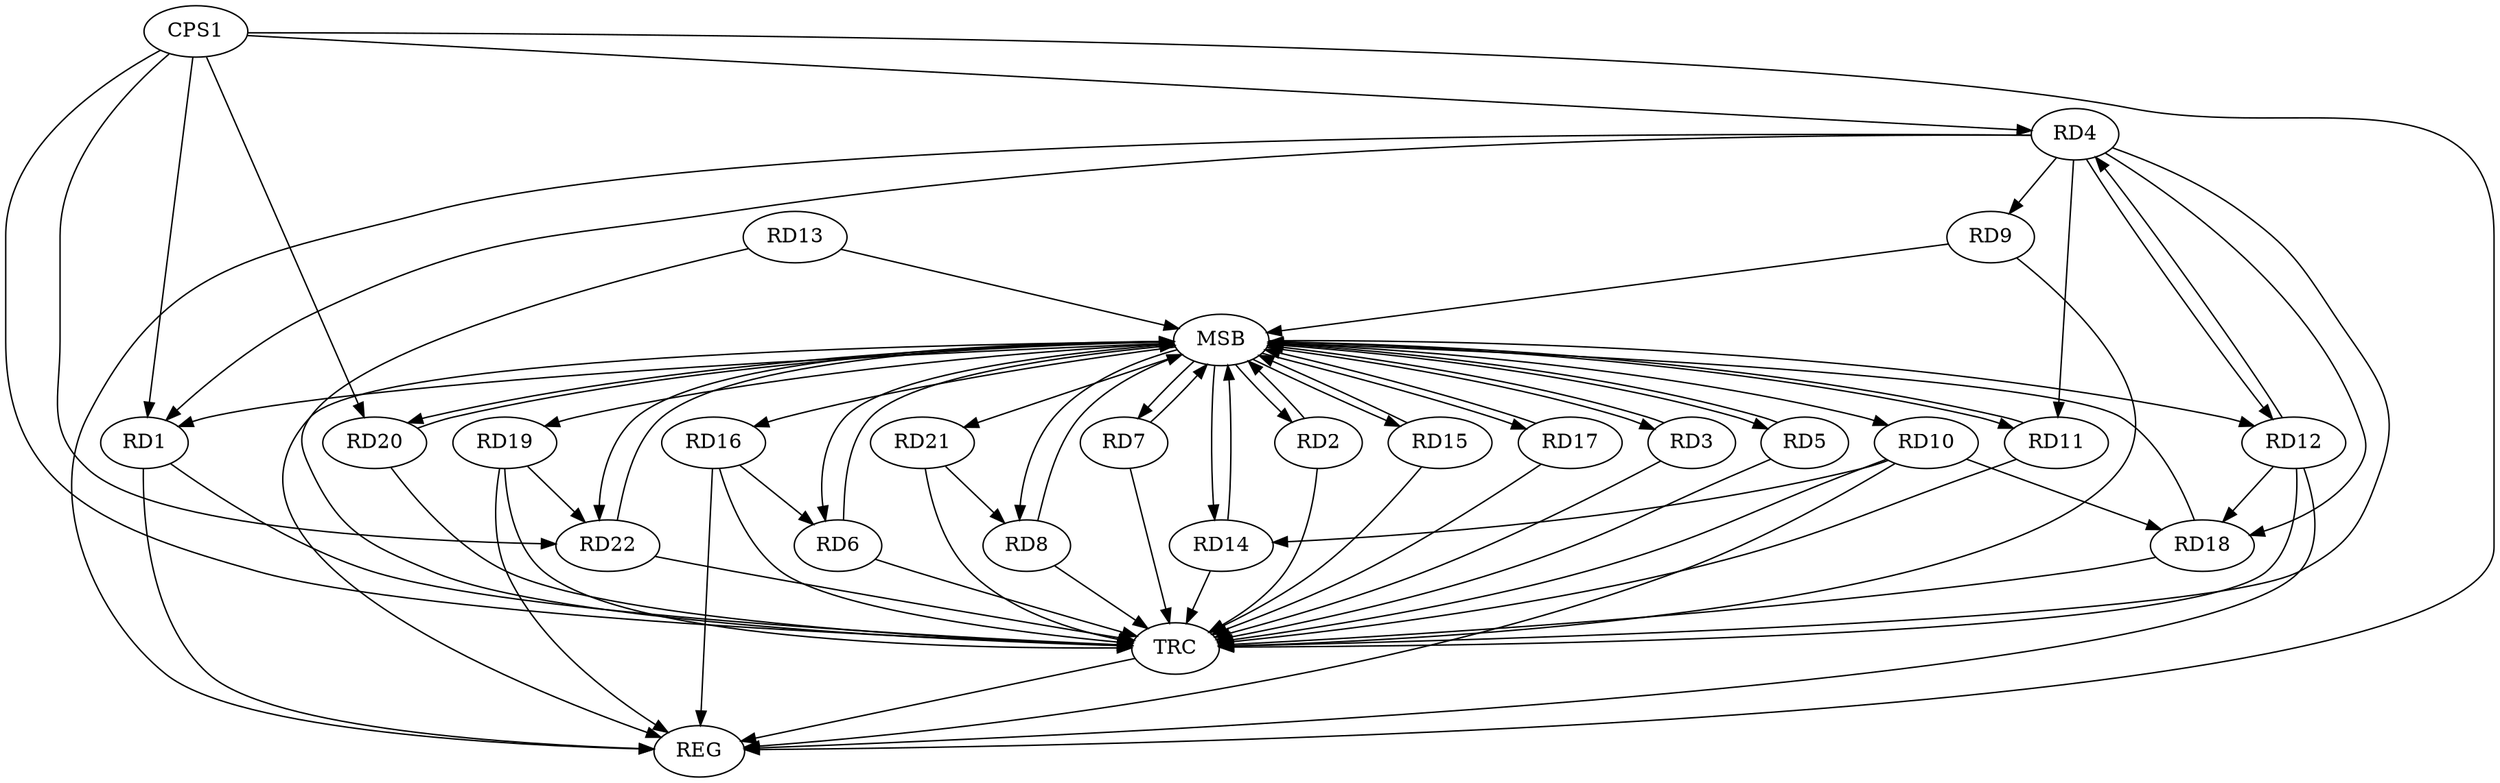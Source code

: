 strict digraph G {
  RD1 [ label="RD1" ];
  RD2 [ label="RD2" ];
  RD3 [ label="RD3" ];
  RD4 [ label="RD4" ];
  RD5 [ label="RD5" ];
  RD6 [ label="RD6" ];
  RD7 [ label="RD7" ];
  RD8 [ label="RD8" ];
  RD9 [ label="RD9" ];
  RD10 [ label="RD10" ];
  RD11 [ label="RD11" ];
  RD12 [ label="RD12" ];
  RD13 [ label="RD13" ];
  RD14 [ label="RD14" ];
  RD15 [ label="RD15" ];
  RD16 [ label="RD16" ];
  RD17 [ label="RD17" ];
  RD18 [ label="RD18" ];
  RD19 [ label="RD19" ];
  RD20 [ label="RD20" ];
  RD21 [ label="RD21" ];
  RD22 [ label="RD22" ];
  CPS1 [ label="CPS1" ];
  REG [ label="REG" ];
  MSB [ label="MSB" ];
  TRC [ label="TRC" ];
  RD4 -> RD1;
  RD4 -> RD12;
  RD12 -> RD4;
  RD4 -> RD18;
  RD16 -> RD6;
  RD21 -> RD8;
  RD10 -> RD14;
  RD10 -> RD18;
  RD12 -> RD18;
  RD19 -> RD22;
  CPS1 -> RD1;
  CPS1 -> RD22;
  CPS1 -> RD4;
  CPS1 -> RD20;
  RD1 -> REG;
  RD4 -> REG;
  RD10 -> REG;
  RD12 -> REG;
  RD16 -> REG;
  RD19 -> REG;
  CPS1 -> REG;
  RD2 -> MSB;
  MSB -> RD5;
  MSB -> RD14;
  MSB -> REG;
  RD3 -> MSB;
  MSB -> RD6;
  MSB -> RD15;
  RD5 -> MSB;
  MSB -> RD7;
  MSB -> RD8;
  MSB -> RD10;
  MSB -> RD12;
  RD6 -> MSB;
  MSB -> RD3;
  MSB -> RD17;
  RD7 -> MSB;
  MSB -> RD2;
  MSB -> RD19;
  RD8 -> MSB;
  MSB -> RD1;
  MSB -> RD16;
  MSB -> RD21;
  MSB -> RD22;
  RD9 -> MSB;
  RD11 -> MSB;
  RD13 -> MSB;
  MSB -> RD20;
  RD14 -> MSB;
  RD15 -> MSB;
  MSB -> RD11;
  RD17 -> MSB;
  RD18 -> MSB;
  RD20 -> MSB;
  RD22 -> MSB;
  RD1 -> TRC;
  RD2 -> TRC;
  RD3 -> TRC;
  RD4 -> TRC;
  RD5 -> TRC;
  RD6 -> TRC;
  RD7 -> TRC;
  RD8 -> TRC;
  RD9 -> TRC;
  RD10 -> TRC;
  RD11 -> TRC;
  RD12 -> TRC;
  RD13 -> TRC;
  RD14 -> TRC;
  RD15 -> TRC;
  RD16 -> TRC;
  RD17 -> TRC;
  RD18 -> TRC;
  RD19 -> TRC;
  RD20 -> TRC;
  RD21 -> TRC;
  RD22 -> TRC;
  CPS1 -> TRC;
  TRC -> REG;
  RD4 -> RD11;
  RD4 -> RD9;
}
